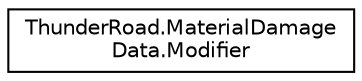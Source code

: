 digraph "Graphical Class Hierarchy"
{
 // LATEX_PDF_SIZE
  edge [fontname="Helvetica",fontsize="10",labelfontname="Helvetica",labelfontsize="10"];
  node [fontname="Helvetica",fontsize="10",shape=record];
  rankdir="LR";
  Node0 [label="ThunderRoad.MaterialDamage\lData.Modifier",height=0.2,width=0.4,color="black", fillcolor="white", style="filled",URL="$class_thunder_road_1_1_material_damage_data_1_1_modifier.html",tooltip="Class Modifier."];
}
